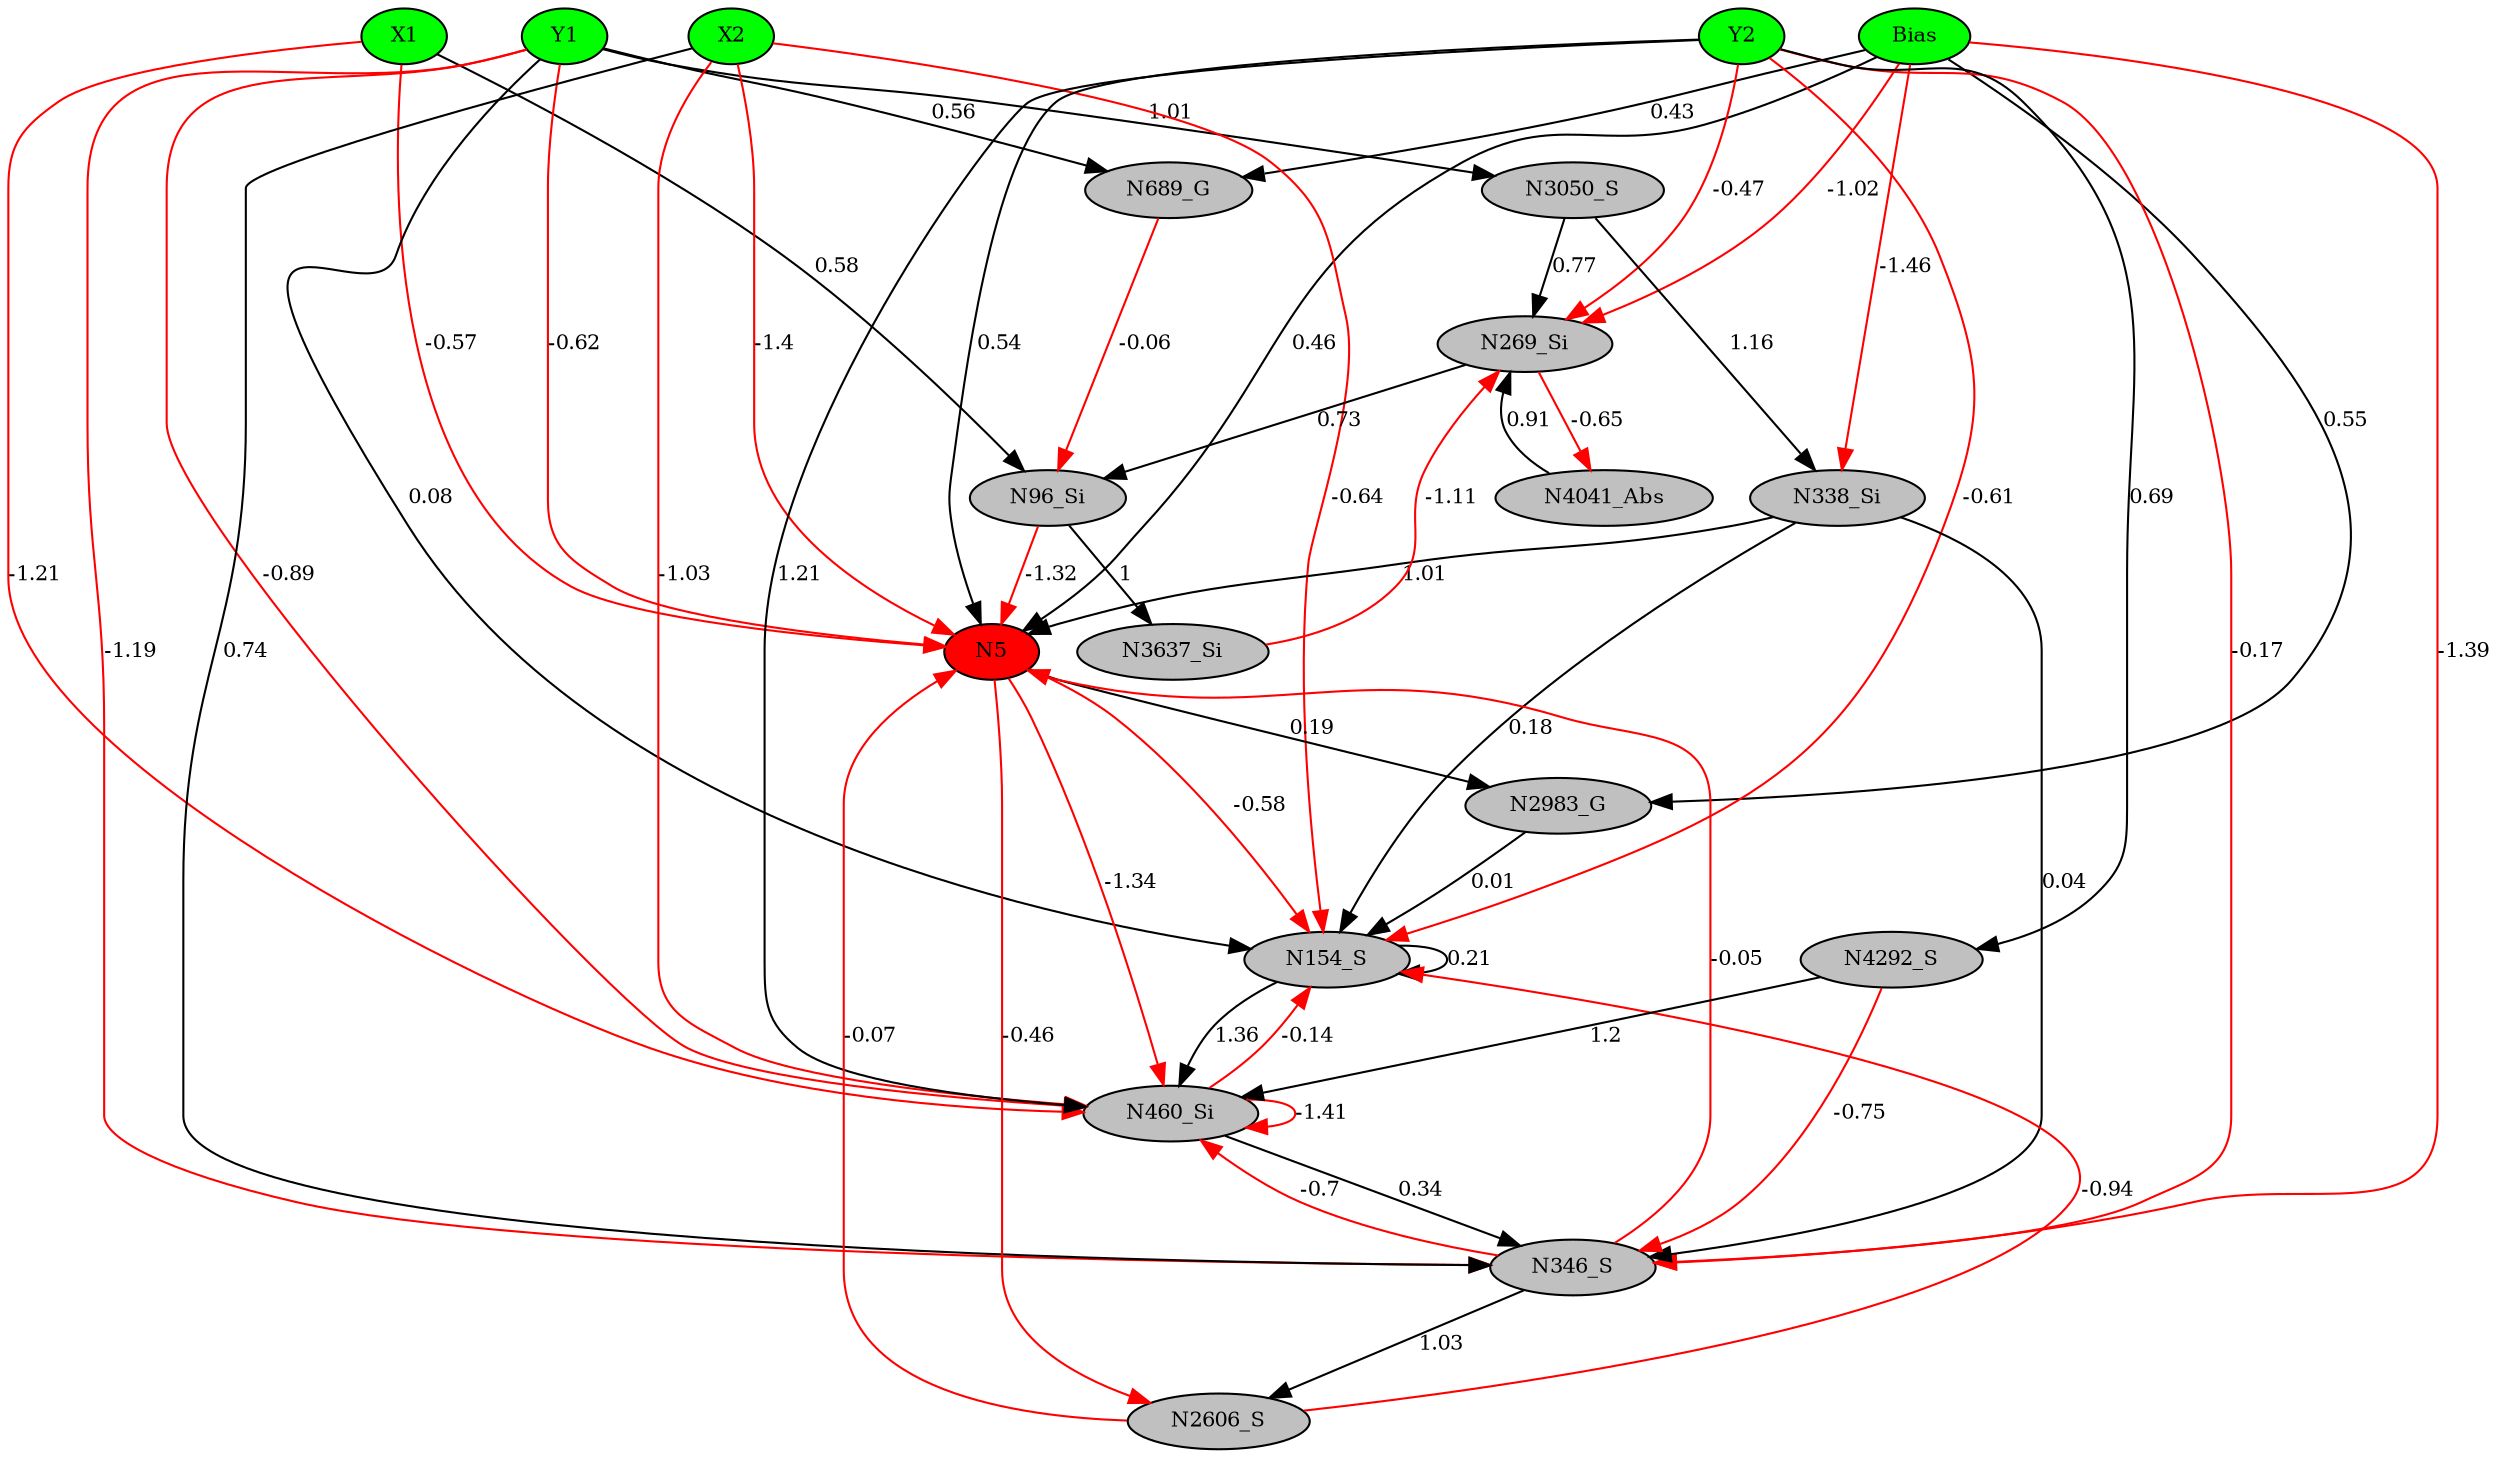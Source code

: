 digraph g { 
N0 [shape=ellipse, label=Bias,fontsize=10,height=0.1,width=0.1,style=filled,fillcolor=green]
N1[shape=ellipse label=X1,fontsize=10,height=0.1,width=0.1,style=filled,fillcolor=green]
N2[shape=ellipse label=Y1,fontsize=10,height=0.1,width=0.1,style=filled,fillcolor=green]
N3[shape=ellipse label=X2,fontsize=10,height=0.1,width=0.1,style=filled,fillcolor=green]
N4[shape=ellipse label=Y2,fontsize=10,height=0.1,width=0.1,style=filled,fillcolor=green]
N5[shape=ellipse,fontsize = 10, height = 0.1, width = 0.1, style = filled, fillcolor = red]
N96[shape=ellipse, label=N96_Si,fontsize=10,height=0.1,width=0.1,style=filled,fillcolor=gray]
N154[shape=ellipse, label=N154_S,fontsize=10,height=0.1,width=0.1,style=filled,fillcolor=gray]
N269[shape=ellipse, label=N269_Si,fontsize=10,height=0.1,width=0.1,style=filled,fillcolor=gray]
N338[shape=ellipse, label=N338_Si,fontsize=10,height=0.1,width=0.1,style=filled,fillcolor=gray]
N346[shape=ellipse, label=N346_S,fontsize=10,height=0.1,width=0.1,style=filled,fillcolor=gray]
N460[shape=ellipse, label=N460_Si,fontsize=10,height=0.1,width=0.1,style=filled,fillcolor=gray]
N689[shape=ellipse, label=N689_G,fontsize=10,height=0.1,width=0.1,style=filled,fillcolor=gray]
N2606[shape=ellipse, label=N2606_S,fontsize=10,height=0.1,width=0.1,style=filled,fillcolor=gray]
N2983[shape=ellipse, label=N2983_G,fontsize=10,height=0.1,width=0.1,style=filled,fillcolor=gray]
N3050[shape=ellipse, label=N3050_S,fontsize=10,height=0.1,width=0.1,style=filled,fillcolor=gray]
N3637[shape=ellipse, label=N3637_Si,fontsize=10,height=0.1,width=0.1,style=filled,fillcolor=gray]
N4041[shape=ellipse, label=N4041_Abs,fontsize=10,height=0.1,width=0.1,style=filled,fillcolor=gray]
N4292[shape=ellipse, label=N4292_S,fontsize=10,height=0.1,width=0.1,style=filled,fillcolor=gray]
N0 -> N5 [color=black] [ label=0.46,fontsize=10]
N1 -> N5 [color=red] [arrowType=inv][ label=-0.57,fontsize=10]
N2 -> N5 [color=red] [arrowType=inv][ label=-0.62,fontsize=10]
N3 -> N5 [color=red] [arrowType=inv][ label=-1.4,fontsize=10]
N4 -> N5 [color=black] [ label=0.54,fontsize=10]
N1 -> N96 [color=black] [ label=0.58,fontsize=10]
N96 -> N5 [color=red] [arrowType=inv][ label=-1.32,fontsize=10]
N2 -> N154 [color=black] [ label=0.08,fontsize=10]
N4 -> N269 [color=red] [arrowType=inv][ label=-0.47,fontsize=10]
N269 -> N96 [color=black] [ label=0.73,fontsize=10]
N0 -> N338 [color=red] [arrowType=inv][ label=-1.46,fontsize=10]
N338 -> N5 [color=black] [ label=1.01,fontsize=10]
N346 -> N5 [color=red] [arrowType=inv][ label=-0.05,fontsize=10]
N154 -> N460 [color=black] [ label=1.36,fontsize=10]
N460 -> N346 [color=black] [ label=0.34,fontsize=10]
N2 -> N689 [color=black] [ label=0.56,fontsize=10]
N689 -> N96 [color=red] [arrowType=inv][ label=-0.06,fontsize=10]
N460 -> N460 [color=red] [arrowType=inv][ label=-1.41,fontsize=10]
N0 -> N346 [color=red] [arrowType=inv][ label=-1.39,fontsize=10]
N460 -> N154 [color=red] [arrowType=inv][ label=-0.14,fontsize=10]
N3 -> N460 [color=red] [arrowType=inv][ label=-1.03,fontsize=10]
N0 -> N269 [color=red] [arrowType=inv][ label=-1.02,fontsize=10]
N5 -> N460 [color=red] [arrowType=inv][ label=-1.34,fontsize=10]
N1 -> N460 [color=red] [arrowType=inv][ label=-1.21,fontsize=10]
N346 -> N460 [color=red] [arrowType=inv][ label=-0.7,fontsize=10]
N2 -> N460 [color=red] [arrowType=inv][ label=-0.89,fontsize=10]
N2 -> N346 [color=red] [arrowType=inv][ label=-1.19,fontsize=10]
N154 -> N154 [color=black] [ label=0.21,fontsize=10]
N0 -> N689 [color=black] [ label=0.43,fontsize=10]
N4 -> N346 [color=red] [arrowType=inv][ label=-0.17,fontsize=10]
N4 -> N460 [color=black] [ label=1.21,fontsize=10]
N3 -> N346 [color=black] [ label=0.74,fontsize=10]
N4 -> N154 [color=red] [arrowType=inv][ label=-0.61,fontsize=10]
N346 -> N2606 [color=black] [ label=1.03,fontsize=10]
N2606 -> N154 [color=red] [arrowType=inv][ label=-0.94,fontsize=10]
N5 -> N2606 [color=red] [arrowType=inv][ label=-0.46,fontsize=10]
N3 -> N154 [color=red] [arrowType=inv][ label=-0.64,fontsize=10]
N0 -> N2983 [color=black] [ label=0.55,fontsize=10]
N2983 -> N154 [color=black] [ label=0.01,fontsize=10]
N2 -> N3050 [color=black] [ label=1.01,fontsize=10]
N3050 -> N269 [color=black] [ label=0.77,fontsize=10]
N5 -> N2983 [color=black] [ label=0.19,fontsize=10]
N5 -> N154 [color=red] [arrowType=inv][ label=-0.58,fontsize=10]
N96 -> N3637 [color=black] [ label=1,fontsize=10]
N3637 -> N269 [color=red] [arrowType=inv][ label=-1.11,fontsize=10]
N2606 -> N5 [color=red] [arrowType=inv][ label=-0.07,fontsize=10]
N3050 -> N338 [color=black] [ label=1.16,fontsize=10]
N269 -> N4041 [color=red] [arrowType=inv][ label=-0.65,fontsize=10]
N4041 -> N269 [color=black] [ label=0.91,fontsize=10]
N4 -> N4292 [color=black] [ label=0.69,fontsize=10]
N4292 -> N460 [color=black] [ label=1.2,fontsize=10]
N338 -> N154 [color=black] [ label=0.18,fontsize=10]
N4292 -> N346 [color=red] [arrowType=inv][ label=-0.75,fontsize=10]
N338 -> N346 [color=black] [ label=0.04,fontsize=10]
 { rank=same; 
N5
 } 
 { rank=same; 
N1 ->N2 ->N3 ->N4 ->N0 [style=invis]
 } 
}
